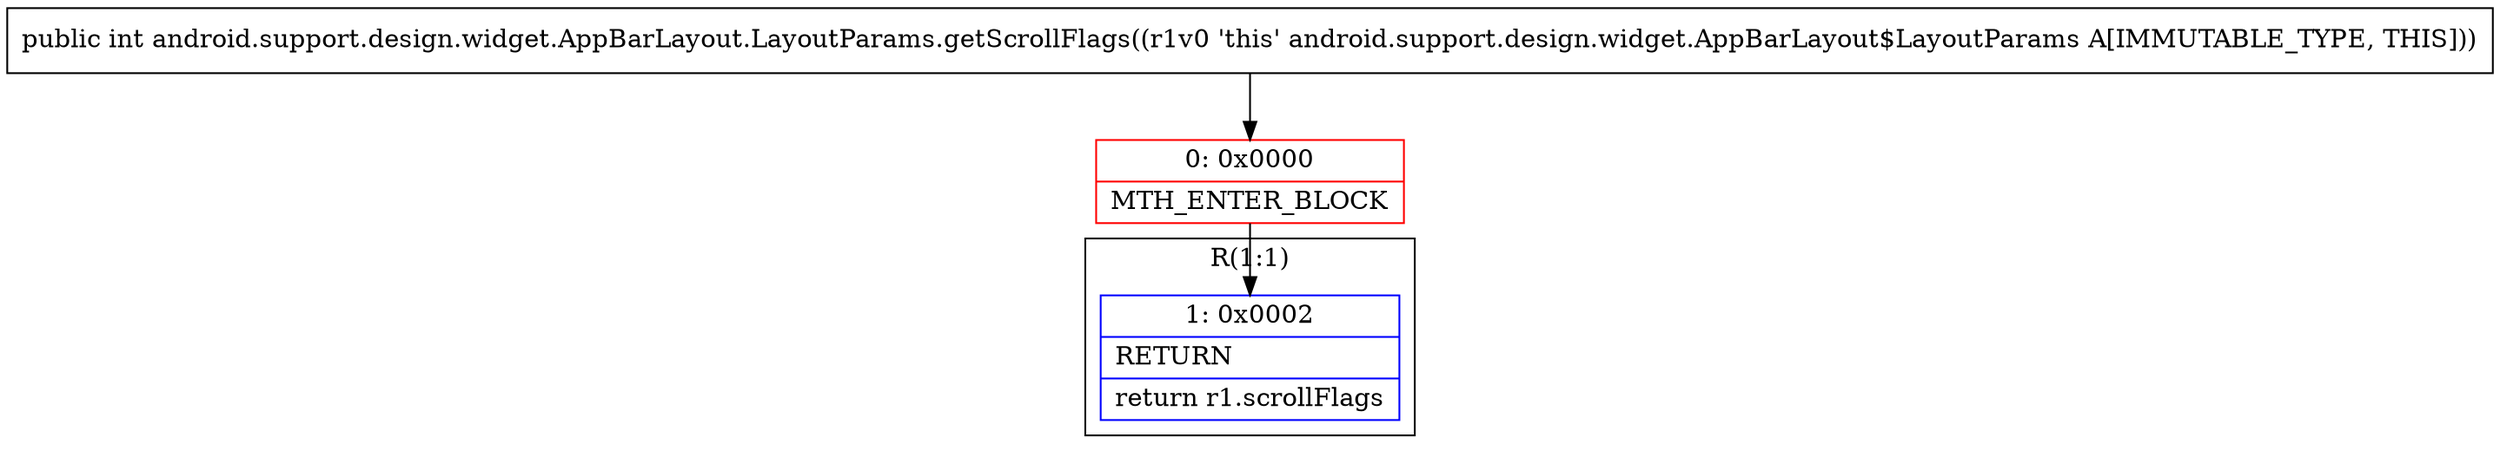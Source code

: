 digraph "CFG forandroid.support.design.widget.AppBarLayout.LayoutParams.getScrollFlags()I" {
subgraph cluster_Region_1521610313 {
label = "R(1:1)";
node [shape=record,color=blue];
Node_1 [shape=record,label="{1\:\ 0x0002|RETURN\l|return r1.scrollFlags\l}"];
}
Node_0 [shape=record,color=red,label="{0\:\ 0x0000|MTH_ENTER_BLOCK\l}"];
MethodNode[shape=record,label="{public int android.support.design.widget.AppBarLayout.LayoutParams.getScrollFlags((r1v0 'this' android.support.design.widget.AppBarLayout$LayoutParams A[IMMUTABLE_TYPE, THIS])) }"];
MethodNode -> Node_0;
Node_0 -> Node_1;
}

